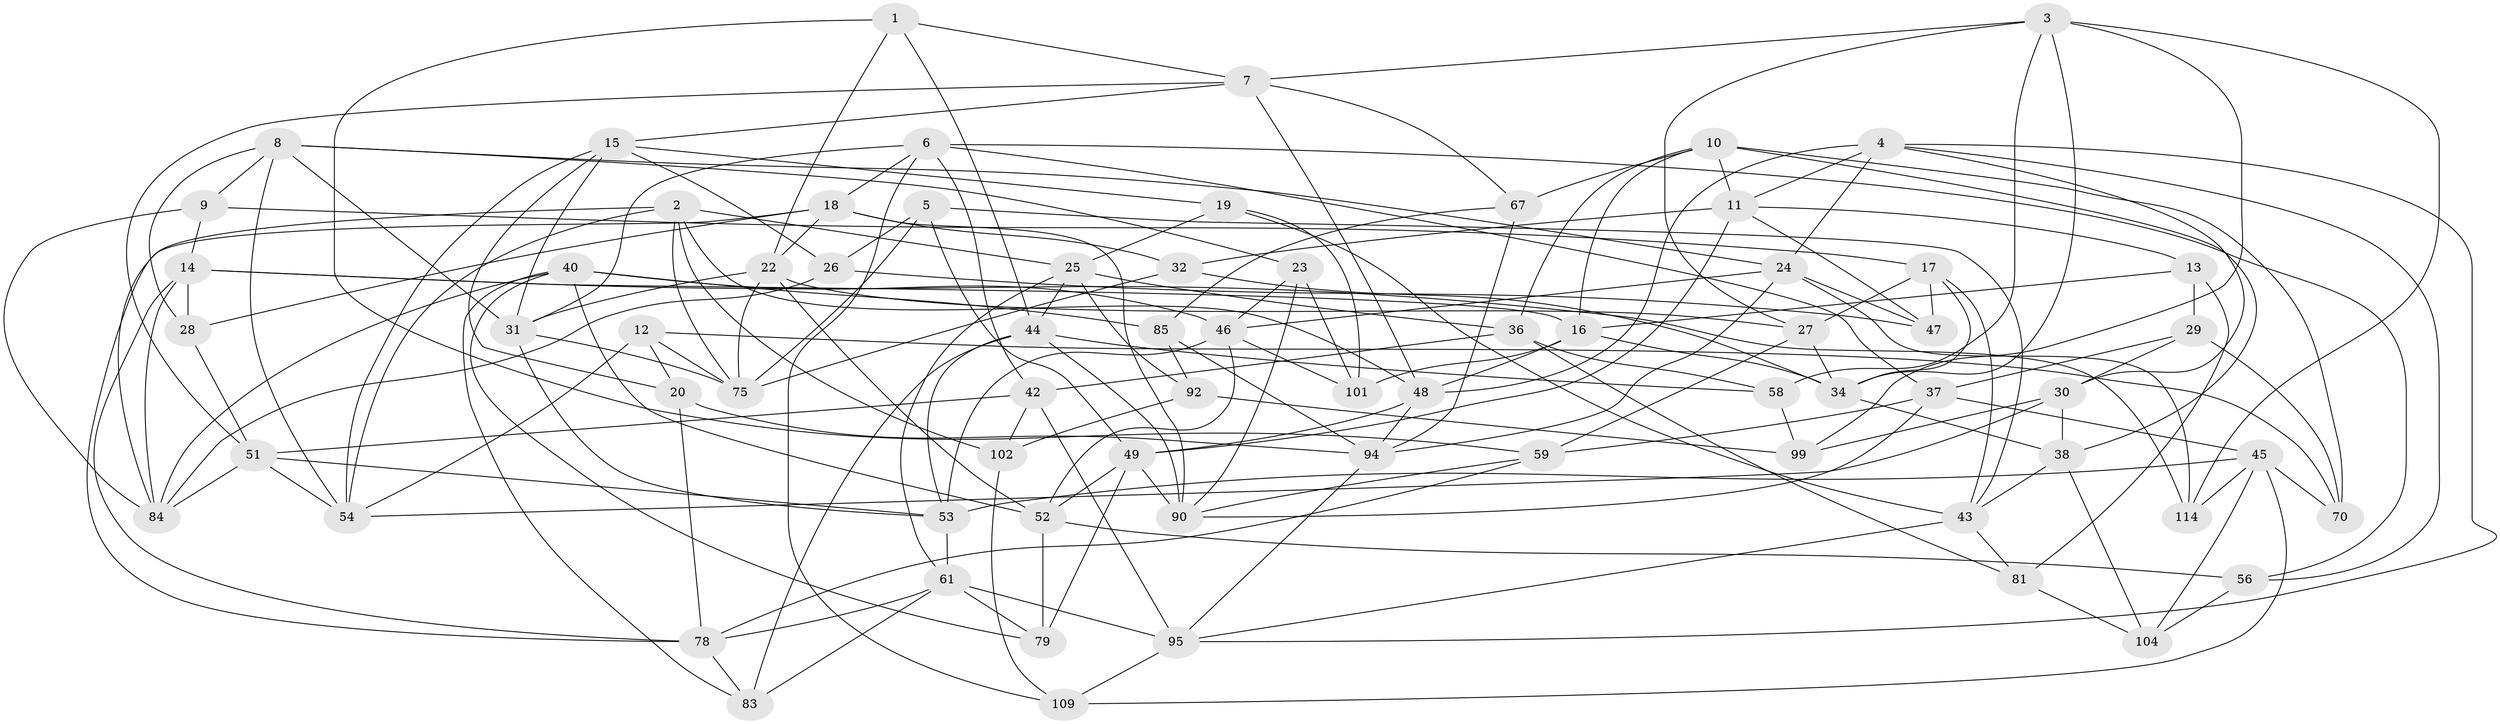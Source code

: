 // Generated by graph-tools (version 1.1) at 2025/52/02/27/25 19:52:30]
// undirected, 71 vertices, 181 edges
graph export_dot {
graph [start="1"]
  node [color=gray90,style=filled];
  1;
  2 [super="+50"];
  3 [super="+69"];
  4 [super="+57"];
  5;
  6 [super="+62"];
  7 [super="+33"];
  8 [super="+41"];
  9;
  10 [super="+35"];
  11 [super="+21"];
  12;
  13;
  14 [super="+98"];
  15 [super="+103"];
  16 [super="+89"];
  17 [super="+100"];
  18 [super="+93"];
  19;
  20;
  22 [super="+80"];
  23;
  24 [super="+82"];
  25 [super="+39"];
  26;
  27 [super="+97"];
  28;
  29;
  30 [super="+108"];
  31 [super="+86"];
  32;
  34 [super="+77"];
  36 [super="+87"];
  37 [super="+72"];
  38 [super="+106"];
  40 [super="+65"];
  42 [super="+60"];
  43 [super="+105"];
  44 [super="+113"];
  45 [super="+73"];
  46 [super="+66"];
  47;
  48 [super="+55"];
  49 [super="+110"];
  51 [super="+68"];
  52 [super="+71"];
  53 [super="+76"];
  54 [super="+74"];
  56;
  58;
  59 [super="+64"];
  61 [super="+63"];
  67;
  70;
  75 [super="+112"];
  78 [super="+91"];
  79;
  81;
  83;
  84 [super="+88"];
  85;
  90 [super="+96"];
  92;
  94 [super="+107"];
  95 [super="+111"];
  99;
  101;
  102;
  104;
  109;
  114;
  1 -- 7;
  1 -- 59;
  1 -- 22;
  1 -- 44;
  2 -- 75;
  2 -- 48;
  2 -- 54;
  2 -- 25;
  2 -- 84;
  2 -- 102;
  3 -- 99;
  3 -- 114;
  3 -- 27;
  3 -- 58;
  3 -- 7;
  3 -- 34;
  4 -- 24;
  4 -- 56;
  4 -- 30;
  4 -- 48;
  4 -- 11;
  4 -- 95;
  5 -- 43;
  5 -- 26;
  5 -- 49;
  5 -- 75;
  6 -- 31;
  6 -- 18;
  6 -- 56;
  6 -- 109;
  6 -- 37;
  6 -- 42;
  7 -- 67;
  7 -- 15;
  7 -- 51;
  7 -- 48;
  8 -- 54;
  8 -- 9;
  8 -- 31;
  8 -- 24;
  8 -- 28;
  8 -- 23;
  9 -- 17;
  9 -- 84;
  9 -- 14;
  10 -- 67;
  10 -- 70;
  10 -- 16;
  10 -- 11;
  10 -- 36;
  10 -- 38;
  11 -- 32;
  11 -- 13;
  11 -- 47;
  11 -- 49;
  12 -- 70;
  12 -- 20;
  12 -- 54;
  12 -- 75;
  13 -- 29;
  13 -- 81;
  13 -- 16;
  14 -- 28;
  14 -- 84;
  14 -- 114;
  14 -- 78;
  14 -- 16;
  15 -- 26;
  15 -- 20;
  15 -- 54;
  15 -- 19;
  15 -- 31;
  16 -- 34;
  16 -- 48;
  16 -- 101;
  17 -- 34;
  17 -- 27 [weight=2];
  17 -- 47;
  17 -- 43;
  18 -- 32;
  18 -- 90;
  18 -- 28;
  18 -- 22;
  18 -- 78;
  19 -- 25;
  19 -- 101;
  19 -- 43;
  20 -- 94;
  20 -- 78;
  22 -- 52;
  22 -- 75;
  22 -- 27;
  22 -- 31;
  23 -- 90;
  23 -- 46;
  23 -- 101;
  24 -- 47;
  24 -- 94;
  24 -- 114;
  24 -- 46;
  25 -- 92;
  25 -- 61;
  25 -- 36;
  25 -- 44;
  26 -- 47;
  26 -- 84;
  27 -- 59;
  27 -- 34;
  28 -- 51;
  29 -- 70;
  29 -- 37;
  29 -- 30;
  30 -- 38 [weight=2];
  30 -- 99;
  30 -- 54;
  31 -- 75;
  31 -- 53;
  32 -- 34;
  32 -- 75;
  34 -- 38;
  36 -- 58;
  36 -- 42 [weight=2];
  36 -- 81;
  37 -- 59 [weight=2];
  37 -- 45;
  37 -- 90;
  38 -- 104;
  38 -- 43;
  40 -- 85;
  40 -- 46;
  40 -- 79;
  40 -- 83;
  40 -- 52;
  40 -- 84;
  42 -- 51;
  42 -- 102;
  42 -- 95;
  43 -- 81;
  43 -- 95;
  44 -- 58;
  44 -- 83;
  44 -- 90;
  44 -- 53;
  45 -- 114;
  45 -- 70;
  45 -- 104;
  45 -- 109;
  45 -- 53;
  46 -- 101;
  46 -- 52;
  46 -- 53;
  48 -- 94;
  48 -- 49;
  49 -- 79;
  49 -- 52;
  49 -- 90;
  51 -- 84;
  51 -- 53;
  51 -- 54;
  52 -- 79;
  52 -- 56;
  53 -- 61;
  56 -- 104;
  58 -- 99;
  59 -- 90;
  59 -- 78;
  61 -- 83;
  61 -- 79;
  61 -- 95;
  61 -- 78;
  67 -- 94;
  67 -- 85;
  78 -- 83;
  81 -- 104;
  85 -- 92;
  85 -- 94;
  92 -- 102;
  92 -- 99;
  94 -- 95;
  95 -- 109;
  102 -- 109;
}
